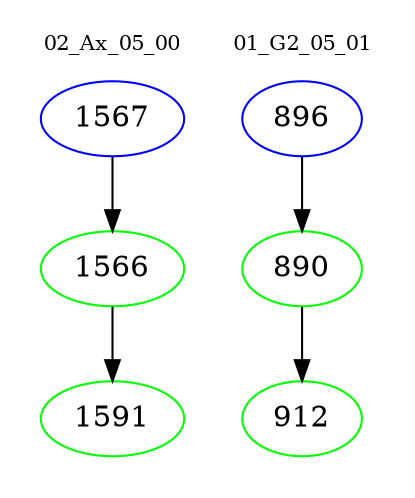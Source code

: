 digraph{
subgraph cluster_0 {
color = white
label = "02_Ax_05_00";
fontsize=10;
T0_1567 [label="1567", color="blue"]
T0_1567 -> T0_1566 [color="black"]
T0_1566 [label="1566", color="green"]
T0_1566 -> T0_1591 [color="black"]
T0_1591 [label="1591", color="green"]
}
subgraph cluster_1 {
color = white
label = "01_G2_05_01";
fontsize=10;
T1_896 [label="896", color="blue"]
T1_896 -> T1_890 [color="black"]
T1_890 [label="890", color="green"]
T1_890 -> T1_912 [color="black"]
T1_912 [label="912", color="green"]
}
}
